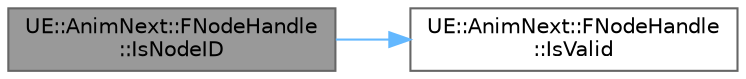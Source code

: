 digraph "UE::AnimNext::FNodeHandle::IsNodeID"
{
 // INTERACTIVE_SVG=YES
 // LATEX_PDF_SIZE
  bgcolor="transparent";
  edge [fontname=Helvetica,fontsize=10,labelfontname=Helvetica,labelfontsize=10];
  node [fontname=Helvetica,fontsize=10,shape=box,height=0.2,width=0.4];
  rankdir="LR";
  Node1 [id="Node000001",label="UE::AnimNext::FNodeHandle\l::IsNodeID",height=0.2,width=0.4,color="gray40", fillcolor="grey60", style="filled", fontcolor="black",tooltip=" "];
  Node1 -> Node2 [id="edge1_Node000001_Node000002",color="steelblue1",style="solid",tooltip=" "];
  Node2 [id="Node000002",label="UE::AnimNext::FNodeHandle\l::IsValid",height=0.2,width=0.4,color="grey40", fillcolor="white", style="filled",URL="$df/d82/structUE_1_1AnimNext_1_1FNodeHandle.html#ad5031a09ac1111316fcf7f9a040d5c78",tooltip=" "];
}
